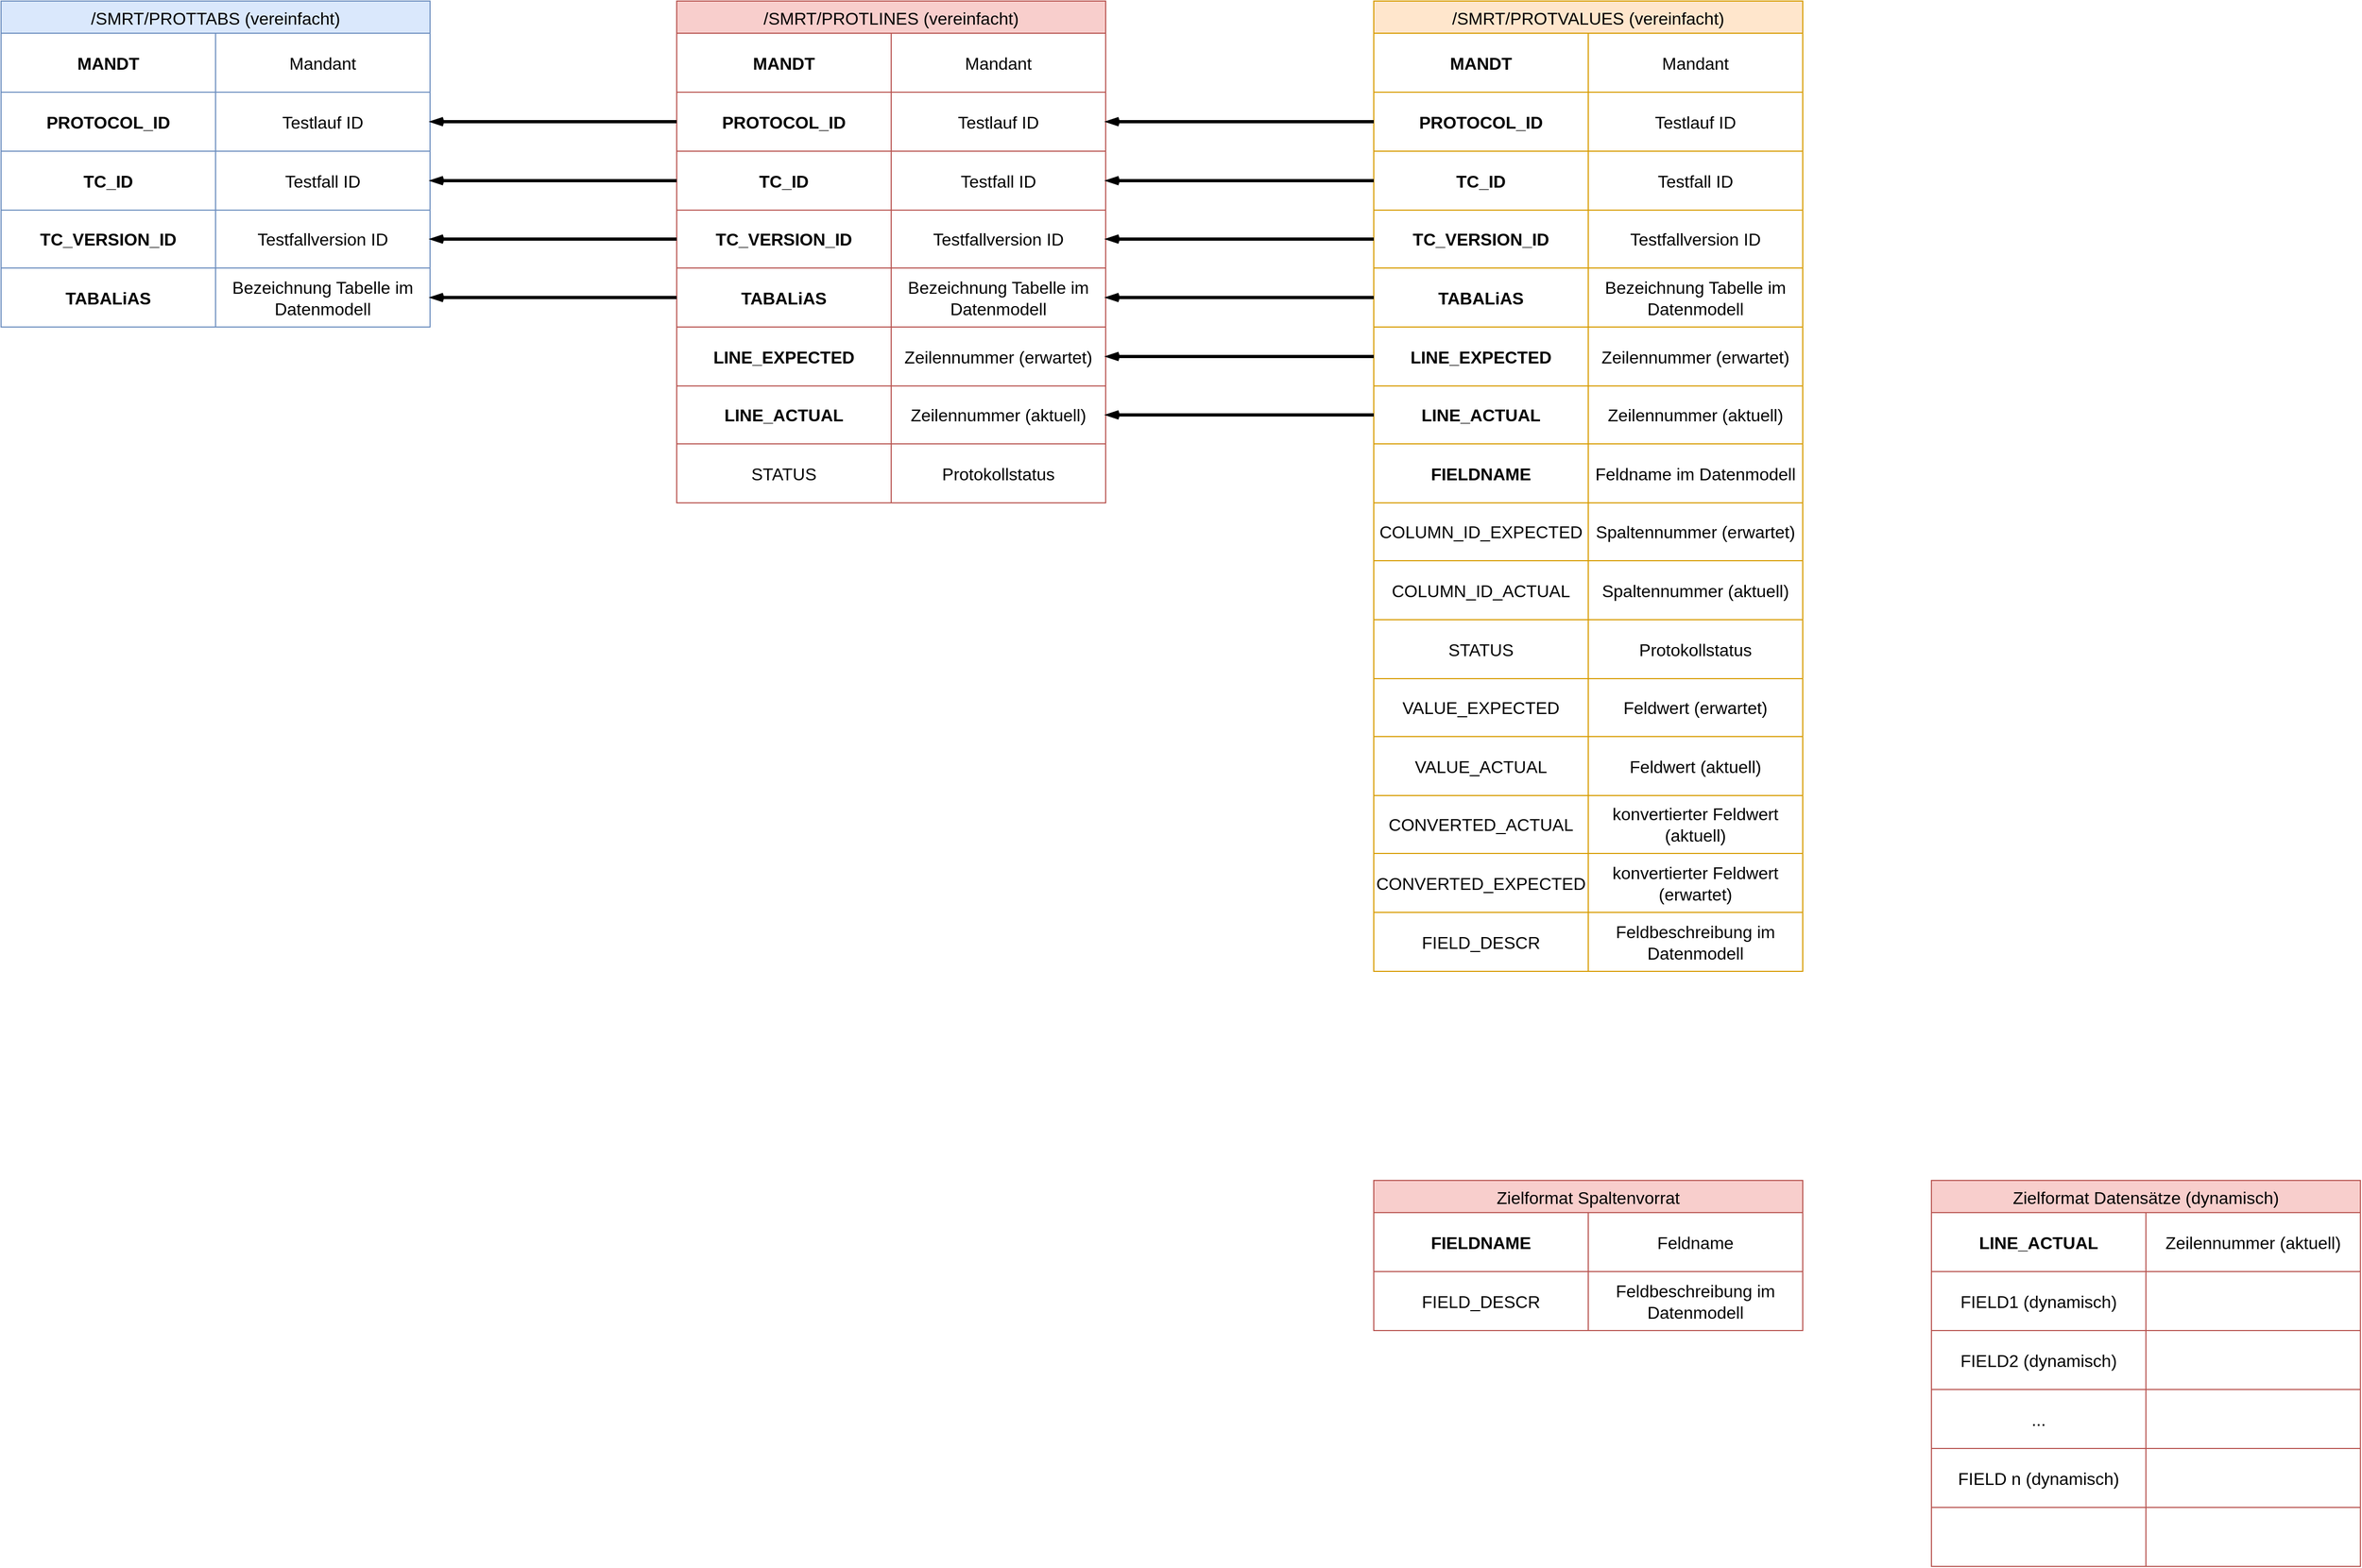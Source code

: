 <mxfile version="28.2.8">
  <diagram name="Seite-1" id="xtS-RTxyF89VJCSjxANe">
    <mxGraphModel dx="3126" dy="784" grid="1" gridSize="10" guides="1" tooltips="1" connect="1" arrows="1" fold="1" page="1" pageScale="1" pageWidth="827" pageHeight="1169" math="0" shadow="0">
      <root>
        <mxCell id="0" />
        <mxCell id="1" parent="0" />
        <mxCell id="TMRvNmBy3gaYvKD6rry--1" value="/SMRT/PROTVALUES (vereinfacht)" style="shape=table;startSize=30;container=1;collapsible=0;childLayout=tableLayout;strokeColor=#d79b00;fontSize=16;fillColor=#ffe6cc;" vertex="1" parent="1">
          <mxGeometry x="90" y="80" width="400" height="905" as="geometry" />
        </mxCell>
        <mxCell id="TMRvNmBy3gaYvKD6rry--2" value="" style="shape=tableRow;horizontal=0;startSize=0;swimlaneHead=0;swimlaneBody=0;strokeColor=inherit;top=0;left=0;bottom=0;right=0;collapsible=0;dropTarget=0;fillColor=none;points=[[0,0.5],[1,0.5]];portConstraint=eastwest;fontSize=16;" vertex="1" parent="TMRvNmBy3gaYvKD6rry--1">
          <mxGeometry y="30" width="400" height="55" as="geometry" />
        </mxCell>
        <mxCell id="TMRvNmBy3gaYvKD6rry--3" value="MANDT" style="shape=partialRectangle;html=1;whiteSpace=wrap;connectable=0;strokeColor=inherit;overflow=hidden;fillColor=none;top=0;left=0;bottom=0;right=0;pointerEvents=1;fontSize=16;fontStyle=1" vertex="1" parent="TMRvNmBy3gaYvKD6rry--2">
          <mxGeometry width="200" height="55" as="geometry">
            <mxRectangle width="200" height="55" as="alternateBounds" />
          </mxGeometry>
        </mxCell>
        <mxCell id="TMRvNmBy3gaYvKD6rry--4" value="Mandant" style="shape=partialRectangle;html=1;whiteSpace=wrap;connectable=0;strokeColor=inherit;overflow=hidden;fillColor=none;top=0;left=0;bottom=0;right=0;pointerEvents=1;fontSize=16;" vertex="1" parent="TMRvNmBy3gaYvKD6rry--2">
          <mxGeometry x="200" width="200" height="55" as="geometry">
            <mxRectangle width="200" height="55" as="alternateBounds" />
          </mxGeometry>
        </mxCell>
        <mxCell id="TMRvNmBy3gaYvKD6rry--6" value="" style="shape=tableRow;horizontal=0;startSize=0;swimlaneHead=0;swimlaneBody=0;strokeColor=inherit;top=0;left=0;bottom=0;right=0;collapsible=0;dropTarget=0;fillColor=none;points=[[0,0.5],[1,0.5]];portConstraint=eastwest;fontSize=16;" vertex="1" parent="TMRvNmBy3gaYvKD6rry--1">
          <mxGeometry y="85" width="400" height="55" as="geometry" />
        </mxCell>
        <mxCell id="TMRvNmBy3gaYvKD6rry--7" value="PROTOCOL_ID" style="shape=partialRectangle;html=1;whiteSpace=wrap;connectable=0;strokeColor=inherit;overflow=hidden;fillColor=none;top=0;left=0;bottom=0;right=0;pointerEvents=1;fontSize=16;fontStyle=1" vertex="1" parent="TMRvNmBy3gaYvKD6rry--6">
          <mxGeometry width="200" height="55" as="geometry">
            <mxRectangle width="200" height="55" as="alternateBounds" />
          </mxGeometry>
        </mxCell>
        <mxCell id="TMRvNmBy3gaYvKD6rry--8" value="Testlauf ID" style="shape=partialRectangle;html=1;whiteSpace=wrap;connectable=0;strokeColor=inherit;overflow=hidden;fillColor=none;top=0;left=0;bottom=0;right=0;pointerEvents=1;fontSize=16;" vertex="1" parent="TMRvNmBy3gaYvKD6rry--6">
          <mxGeometry x="200" width="200" height="55" as="geometry">
            <mxRectangle width="200" height="55" as="alternateBounds" />
          </mxGeometry>
        </mxCell>
        <mxCell id="TMRvNmBy3gaYvKD6rry--10" value="" style="shape=tableRow;horizontal=0;startSize=0;swimlaneHead=0;swimlaneBody=0;strokeColor=inherit;top=0;left=0;bottom=0;right=0;collapsible=0;dropTarget=0;fillColor=none;points=[[0,0.5],[1,0.5]];portConstraint=eastwest;fontSize=16;" vertex="1" parent="TMRvNmBy3gaYvKD6rry--1">
          <mxGeometry y="140" width="400" height="55" as="geometry" />
        </mxCell>
        <mxCell id="TMRvNmBy3gaYvKD6rry--11" value="TC_ID" style="shape=partialRectangle;html=1;whiteSpace=wrap;connectable=0;strokeColor=inherit;overflow=hidden;fillColor=none;top=0;left=0;bottom=0;right=0;pointerEvents=1;fontSize=16;fontStyle=1" vertex="1" parent="TMRvNmBy3gaYvKD6rry--10">
          <mxGeometry width="200" height="55" as="geometry">
            <mxRectangle width="200" height="55" as="alternateBounds" />
          </mxGeometry>
        </mxCell>
        <mxCell id="TMRvNmBy3gaYvKD6rry--12" value="Testfall ID" style="shape=partialRectangle;html=1;whiteSpace=wrap;connectable=0;strokeColor=inherit;overflow=hidden;fillColor=none;top=0;left=0;bottom=0;right=0;pointerEvents=1;fontSize=16;" vertex="1" parent="TMRvNmBy3gaYvKD6rry--10">
          <mxGeometry x="200" width="200" height="55" as="geometry">
            <mxRectangle width="200" height="55" as="alternateBounds" />
          </mxGeometry>
        </mxCell>
        <mxCell id="TMRvNmBy3gaYvKD6rry--14" style="shape=tableRow;horizontal=0;startSize=0;swimlaneHead=0;swimlaneBody=0;strokeColor=inherit;top=0;left=0;bottom=0;right=0;collapsible=0;dropTarget=0;fillColor=none;points=[[0,0.5],[1,0.5]];portConstraint=eastwest;fontSize=16;" vertex="1" parent="TMRvNmBy3gaYvKD6rry--1">
          <mxGeometry y="195" width="400" height="54" as="geometry" />
        </mxCell>
        <mxCell id="TMRvNmBy3gaYvKD6rry--15" value="TC_VERSION_ID" style="shape=partialRectangle;html=1;whiteSpace=wrap;connectable=0;strokeColor=inherit;overflow=hidden;fillColor=none;top=0;left=0;bottom=0;right=0;pointerEvents=1;fontSize=16;fontStyle=1" vertex="1" parent="TMRvNmBy3gaYvKD6rry--14">
          <mxGeometry width="200" height="54" as="geometry">
            <mxRectangle width="200" height="54" as="alternateBounds" />
          </mxGeometry>
        </mxCell>
        <mxCell id="TMRvNmBy3gaYvKD6rry--16" value="Testfallversion ID" style="shape=partialRectangle;html=1;whiteSpace=wrap;connectable=0;strokeColor=inherit;overflow=hidden;fillColor=none;top=0;left=0;bottom=0;right=0;pointerEvents=1;fontSize=16;" vertex="1" parent="TMRvNmBy3gaYvKD6rry--14">
          <mxGeometry x="200" width="200" height="54" as="geometry">
            <mxRectangle width="200" height="54" as="alternateBounds" />
          </mxGeometry>
        </mxCell>
        <mxCell id="TMRvNmBy3gaYvKD6rry--17" style="shape=tableRow;horizontal=0;startSize=0;swimlaneHead=0;swimlaneBody=0;strokeColor=inherit;top=0;left=0;bottom=0;right=0;collapsible=0;dropTarget=0;fillColor=none;points=[[0,0.5],[1,0.5]];portConstraint=eastwest;fontSize=16;" vertex="1" parent="TMRvNmBy3gaYvKD6rry--1">
          <mxGeometry y="249" width="400" height="55" as="geometry" />
        </mxCell>
        <mxCell id="TMRvNmBy3gaYvKD6rry--18" value="TABALiAS" style="shape=partialRectangle;html=1;whiteSpace=wrap;connectable=0;strokeColor=inherit;overflow=hidden;fillColor=none;top=0;left=0;bottom=0;right=0;pointerEvents=1;fontSize=16;fontStyle=1" vertex="1" parent="TMRvNmBy3gaYvKD6rry--17">
          <mxGeometry width="200" height="55" as="geometry">
            <mxRectangle width="200" height="55" as="alternateBounds" />
          </mxGeometry>
        </mxCell>
        <mxCell id="TMRvNmBy3gaYvKD6rry--19" value="Bezeichnung Tabelle im Datenmodell" style="shape=partialRectangle;html=1;whiteSpace=wrap;connectable=0;strokeColor=inherit;overflow=hidden;fillColor=none;top=0;left=0;bottom=0;right=0;pointerEvents=1;fontSize=16;" vertex="1" parent="TMRvNmBy3gaYvKD6rry--17">
          <mxGeometry x="200" width="200" height="55" as="geometry">
            <mxRectangle width="200" height="55" as="alternateBounds" />
          </mxGeometry>
        </mxCell>
        <mxCell id="TMRvNmBy3gaYvKD6rry--20" style="shape=tableRow;horizontal=0;startSize=0;swimlaneHead=0;swimlaneBody=0;strokeColor=inherit;top=0;left=0;bottom=0;right=0;collapsible=0;dropTarget=0;fillColor=none;points=[[0,0.5],[1,0.5]];portConstraint=eastwest;fontSize=16;" vertex="1" parent="TMRvNmBy3gaYvKD6rry--1">
          <mxGeometry y="304" width="400" height="55" as="geometry" />
        </mxCell>
        <mxCell id="TMRvNmBy3gaYvKD6rry--21" value="LINE_EXPECTED" style="shape=partialRectangle;html=1;whiteSpace=wrap;connectable=0;strokeColor=inherit;overflow=hidden;fillColor=none;top=0;left=0;bottom=0;right=0;pointerEvents=1;fontSize=16;fontStyle=1" vertex="1" parent="TMRvNmBy3gaYvKD6rry--20">
          <mxGeometry width="200" height="55" as="geometry">
            <mxRectangle width="200" height="55" as="alternateBounds" />
          </mxGeometry>
        </mxCell>
        <mxCell id="TMRvNmBy3gaYvKD6rry--22" value="Zeilennummer (erwartet)" style="shape=partialRectangle;html=1;whiteSpace=wrap;connectable=0;strokeColor=inherit;overflow=hidden;fillColor=none;top=0;left=0;bottom=0;right=0;pointerEvents=1;fontSize=16;" vertex="1" parent="TMRvNmBy3gaYvKD6rry--20">
          <mxGeometry x="200" width="200" height="55" as="geometry">
            <mxRectangle width="200" height="55" as="alternateBounds" />
          </mxGeometry>
        </mxCell>
        <mxCell id="TMRvNmBy3gaYvKD6rry--23" style="shape=tableRow;horizontal=0;startSize=0;swimlaneHead=0;swimlaneBody=0;strokeColor=inherit;top=0;left=0;bottom=0;right=0;collapsible=0;dropTarget=0;fillColor=none;points=[[0,0.5],[1,0.5]];portConstraint=eastwest;fontSize=16;" vertex="1" parent="TMRvNmBy3gaYvKD6rry--1">
          <mxGeometry y="359" width="400" height="54" as="geometry" />
        </mxCell>
        <mxCell id="TMRvNmBy3gaYvKD6rry--24" value="LINE_ACTUAL" style="shape=partialRectangle;html=1;whiteSpace=wrap;connectable=0;strokeColor=inherit;overflow=hidden;fillColor=none;top=0;left=0;bottom=0;right=0;pointerEvents=1;fontSize=16;fontStyle=1" vertex="1" parent="TMRvNmBy3gaYvKD6rry--23">
          <mxGeometry width="200" height="54" as="geometry">
            <mxRectangle width="200" height="54" as="alternateBounds" />
          </mxGeometry>
        </mxCell>
        <mxCell id="TMRvNmBy3gaYvKD6rry--25" value="Zeilennummer (aktuell)" style="shape=partialRectangle;html=1;whiteSpace=wrap;connectable=0;strokeColor=inherit;overflow=hidden;fillColor=none;top=0;left=0;bottom=0;right=0;pointerEvents=1;fontSize=16;" vertex="1" parent="TMRvNmBy3gaYvKD6rry--23">
          <mxGeometry x="200" width="200" height="54" as="geometry">
            <mxRectangle width="200" height="54" as="alternateBounds" />
          </mxGeometry>
        </mxCell>
        <mxCell id="TMRvNmBy3gaYvKD6rry--26" style="shape=tableRow;horizontal=0;startSize=0;swimlaneHead=0;swimlaneBody=0;strokeColor=inherit;top=0;left=0;bottom=0;right=0;collapsible=0;dropTarget=0;fillColor=none;points=[[0,0.5],[1,0.5]];portConstraint=eastwest;fontSize=16;" vertex="1" parent="TMRvNmBy3gaYvKD6rry--1">
          <mxGeometry y="413" width="400" height="55" as="geometry" />
        </mxCell>
        <mxCell id="TMRvNmBy3gaYvKD6rry--27" value="FIELDNAME" style="shape=partialRectangle;html=1;whiteSpace=wrap;connectable=0;strokeColor=inherit;overflow=hidden;fillColor=none;top=0;left=0;bottom=0;right=0;pointerEvents=1;fontSize=16;fontStyle=1" vertex="1" parent="TMRvNmBy3gaYvKD6rry--26">
          <mxGeometry width="200" height="55" as="geometry">
            <mxRectangle width="200" height="55" as="alternateBounds" />
          </mxGeometry>
        </mxCell>
        <mxCell id="TMRvNmBy3gaYvKD6rry--28" value="Feldname im Datenmodell" style="shape=partialRectangle;html=1;whiteSpace=wrap;connectable=0;strokeColor=inherit;overflow=hidden;fillColor=none;top=0;left=0;bottom=0;right=0;pointerEvents=1;fontSize=16;" vertex="1" parent="TMRvNmBy3gaYvKD6rry--26">
          <mxGeometry x="200" width="200" height="55" as="geometry">
            <mxRectangle width="200" height="55" as="alternateBounds" />
          </mxGeometry>
        </mxCell>
        <mxCell id="TMRvNmBy3gaYvKD6rry--29" style="shape=tableRow;horizontal=0;startSize=0;swimlaneHead=0;swimlaneBody=0;strokeColor=inherit;top=0;left=0;bottom=0;right=0;collapsible=0;dropTarget=0;fillColor=none;points=[[0,0.5],[1,0.5]];portConstraint=eastwest;fontSize=16;" vertex="1" parent="TMRvNmBy3gaYvKD6rry--1">
          <mxGeometry y="468" width="400" height="54" as="geometry" />
        </mxCell>
        <mxCell id="TMRvNmBy3gaYvKD6rry--30" value="COLUMN_ID_EXPECTED" style="shape=partialRectangle;html=1;whiteSpace=wrap;connectable=0;strokeColor=inherit;overflow=hidden;fillColor=none;top=0;left=0;bottom=0;right=0;pointerEvents=1;fontSize=16;" vertex="1" parent="TMRvNmBy3gaYvKD6rry--29">
          <mxGeometry width="200" height="54" as="geometry">
            <mxRectangle width="200" height="54" as="alternateBounds" />
          </mxGeometry>
        </mxCell>
        <mxCell id="TMRvNmBy3gaYvKD6rry--31" value="Spaltennummer (erwartet)" style="shape=partialRectangle;html=1;whiteSpace=wrap;connectable=0;strokeColor=inherit;overflow=hidden;fillColor=none;top=0;left=0;bottom=0;right=0;pointerEvents=1;fontSize=16;" vertex="1" parent="TMRvNmBy3gaYvKD6rry--29">
          <mxGeometry x="200" width="200" height="54" as="geometry">
            <mxRectangle width="200" height="54" as="alternateBounds" />
          </mxGeometry>
        </mxCell>
        <mxCell id="TMRvNmBy3gaYvKD6rry--32" style="shape=tableRow;horizontal=0;startSize=0;swimlaneHead=0;swimlaneBody=0;strokeColor=inherit;top=0;left=0;bottom=0;right=0;collapsible=0;dropTarget=0;fillColor=none;points=[[0,0.5],[1,0.5]];portConstraint=eastwest;fontSize=16;" vertex="1" parent="TMRvNmBy3gaYvKD6rry--1">
          <mxGeometry y="522" width="400" height="55" as="geometry" />
        </mxCell>
        <mxCell id="TMRvNmBy3gaYvKD6rry--33" value="COLUMN_ID_ACTUAL" style="shape=partialRectangle;html=1;whiteSpace=wrap;connectable=0;strokeColor=inherit;overflow=hidden;fillColor=none;top=0;left=0;bottom=0;right=0;pointerEvents=1;fontSize=16;" vertex="1" parent="TMRvNmBy3gaYvKD6rry--32">
          <mxGeometry width="200" height="55" as="geometry">
            <mxRectangle width="200" height="55" as="alternateBounds" />
          </mxGeometry>
        </mxCell>
        <mxCell id="TMRvNmBy3gaYvKD6rry--34" value="Spaltennummer (aktuell)" style="shape=partialRectangle;html=1;whiteSpace=wrap;connectable=0;strokeColor=inherit;overflow=hidden;fillColor=none;top=0;left=0;bottom=0;right=0;pointerEvents=1;fontSize=16;" vertex="1" parent="TMRvNmBy3gaYvKD6rry--32">
          <mxGeometry x="200" width="200" height="55" as="geometry">
            <mxRectangle width="200" height="55" as="alternateBounds" />
          </mxGeometry>
        </mxCell>
        <mxCell id="TMRvNmBy3gaYvKD6rry--35" style="shape=tableRow;horizontal=0;startSize=0;swimlaneHead=0;swimlaneBody=0;strokeColor=inherit;top=0;left=0;bottom=0;right=0;collapsible=0;dropTarget=0;fillColor=none;points=[[0,0.5],[1,0.5]];portConstraint=eastwest;fontSize=16;" vertex="1" parent="TMRvNmBy3gaYvKD6rry--1">
          <mxGeometry y="577" width="400" height="55" as="geometry" />
        </mxCell>
        <mxCell id="TMRvNmBy3gaYvKD6rry--36" value="STATUS" style="shape=partialRectangle;html=1;whiteSpace=wrap;connectable=0;strokeColor=inherit;overflow=hidden;fillColor=none;top=0;left=0;bottom=0;right=0;pointerEvents=1;fontSize=16;" vertex="1" parent="TMRvNmBy3gaYvKD6rry--35">
          <mxGeometry width="200" height="55" as="geometry">
            <mxRectangle width="200" height="55" as="alternateBounds" />
          </mxGeometry>
        </mxCell>
        <mxCell id="TMRvNmBy3gaYvKD6rry--37" value="Protokollstatus" style="shape=partialRectangle;html=1;whiteSpace=wrap;connectable=0;strokeColor=inherit;overflow=hidden;fillColor=none;top=0;left=0;bottom=0;right=0;pointerEvents=1;fontSize=16;" vertex="1" parent="TMRvNmBy3gaYvKD6rry--35">
          <mxGeometry x="200" width="200" height="55" as="geometry">
            <mxRectangle width="200" height="55" as="alternateBounds" />
          </mxGeometry>
        </mxCell>
        <mxCell id="TMRvNmBy3gaYvKD6rry--38" style="shape=tableRow;horizontal=0;startSize=0;swimlaneHead=0;swimlaneBody=0;strokeColor=inherit;top=0;left=0;bottom=0;right=0;collapsible=0;dropTarget=0;fillColor=none;points=[[0,0.5],[1,0.5]];portConstraint=eastwest;fontSize=16;" vertex="1" parent="TMRvNmBy3gaYvKD6rry--1">
          <mxGeometry y="632" width="400" height="54" as="geometry" />
        </mxCell>
        <mxCell id="TMRvNmBy3gaYvKD6rry--39" value="VALUE_EXPECTED" style="shape=partialRectangle;html=1;whiteSpace=wrap;connectable=0;strokeColor=inherit;overflow=hidden;fillColor=none;top=0;left=0;bottom=0;right=0;pointerEvents=1;fontSize=16;" vertex="1" parent="TMRvNmBy3gaYvKD6rry--38">
          <mxGeometry width="200" height="54" as="geometry">
            <mxRectangle width="200" height="54" as="alternateBounds" />
          </mxGeometry>
        </mxCell>
        <mxCell id="TMRvNmBy3gaYvKD6rry--40" value="Feldwert (erwartet)" style="shape=partialRectangle;html=1;whiteSpace=wrap;connectable=0;strokeColor=inherit;overflow=hidden;fillColor=none;top=0;left=0;bottom=0;right=0;pointerEvents=1;fontSize=16;" vertex="1" parent="TMRvNmBy3gaYvKD6rry--38">
          <mxGeometry x="200" width="200" height="54" as="geometry">
            <mxRectangle width="200" height="54" as="alternateBounds" />
          </mxGeometry>
        </mxCell>
        <mxCell id="TMRvNmBy3gaYvKD6rry--41" style="shape=tableRow;horizontal=0;startSize=0;swimlaneHead=0;swimlaneBody=0;strokeColor=inherit;top=0;left=0;bottom=0;right=0;collapsible=0;dropTarget=0;fillColor=none;points=[[0,0.5],[1,0.5]];portConstraint=eastwest;fontSize=16;" vertex="1" parent="TMRvNmBy3gaYvKD6rry--1">
          <mxGeometry y="686" width="400" height="55" as="geometry" />
        </mxCell>
        <mxCell id="TMRvNmBy3gaYvKD6rry--42" value="VALUE_ACTUAL" style="shape=partialRectangle;html=1;whiteSpace=wrap;connectable=0;strokeColor=inherit;overflow=hidden;fillColor=none;top=0;left=0;bottom=0;right=0;pointerEvents=1;fontSize=16;" vertex="1" parent="TMRvNmBy3gaYvKD6rry--41">
          <mxGeometry width="200" height="55" as="geometry">
            <mxRectangle width="200" height="55" as="alternateBounds" />
          </mxGeometry>
        </mxCell>
        <mxCell id="TMRvNmBy3gaYvKD6rry--43" value="Feldwert (aktuell)" style="shape=partialRectangle;html=1;whiteSpace=wrap;connectable=0;strokeColor=inherit;overflow=hidden;fillColor=none;top=0;left=0;bottom=0;right=0;pointerEvents=1;fontSize=16;" vertex="1" parent="TMRvNmBy3gaYvKD6rry--41">
          <mxGeometry x="200" width="200" height="55" as="geometry">
            <mxRectangle width="200" height="55" as="alternateBounds" />
          </mxGeometry>
        </mxCell>
        <mxCell id="TMRvNmBy3gaYvKD6rry--47" style="shape=tableRow;horizontal=0;startSize=0;swimlaneHead=0;swimlaneBody=0;strokeColor=inherit;top=0;left=0;bottom=0;right=0;collapsible=0;dropTarget=0;fillColor=none;points=[[0,0.5],[1,0.5]];portConstraint=eastwest;fontSize=16;" vertex="1" parent="TMRvNmBy3gaYvKD6rry--1">
          <mxGeometry y="741" width="400" height="54" as="geometry" />
        </mxCell>
        <mxCell id="TMRvNmBy3gaYvKD6rry--48" value="CONVERTED_ACTUAL" style="shape=partialRectangle;html=1;whiteSpace=wrap;connectable=0;strokeColor=inherit;overflow=hidden;fillColor=none;top=0;left=0;bottom=0;right=0;pointerEvents=1;fontSize=16;" vertex="1" parent="TMRvNmBy3gaYvKD6rry--47">
          <mxGeometry width="200" height="54" as="geometry">
            <mxRectangle width="200" height="54" as="alternateBounds" />
          </mxGeometry>
        </mxCell>
        <mxCell id="TMRvNmBy3gaYvKD6rry--49" value="konvertierter Feldwert (aktuell)" style="shape=partialRectangle;html=1;whiteSpace=wrap;connectable=0;strokeColor=inherit;overflow=hidden;fillColor=none;top=0;left=0;bottom=0;right=0;pointerEvents=1;fontSize=16;" vertex="1" parent="TMRvNmBy3gaYvKD6rry--47">
          <mxGeometry x="200" width="200" height="54" as="geometry">
            <mxRectangle width="200" height="54" as="alternateBounds" />
          </mxGeometry>
        </mxCell>
        <mxCell id="TMRvNmBy3gaYvKD6rry--50" style="shape=tableRow;horizontal=0;startSize=0;swimlaneHead=0;swimlaneBody=0;strokeColor=inherit;top=0;left=0;bottom=0;right=0;collapsible=0;dropTarget=0;fillColor=none;points=[[0,0.5],[1,0.5]];portConstraint=eastwest;fontSize=16;" vertex="1" parent="TMRvNmBy3gaYvKD6rry--1">
          <mxGeometry y="795" width="400" height="55" as="geometry" />
        </mxCell>
        <mxCell id="TMRvNmBy3gaYvKD6rry--51" value="CONVERTED_EXPECTED" style="shape=partialRectangle;html=1;whiteSpace=wrap;connectable=0;strokeColor=inherit;overflow=hidden;fillColor=none;top=0;left=0;bottom=0;right=0;pointerEvents=1;fontSize=16;" vertex="1" parent="TMRvNmBy3gaYvKD6rry--50">
          <mxGeometry width="200" height="55" as="geometry">
            <mxRectangle width="200" height="55" as="alternateBounds" />
          </mxGeometry>
        </mxCell>
        <mxCell id="TMRvNmBy3gaYvKD6rry--52" value="konvertierter Feldwert (erwartet)" style="shape=partialRectangle;html=1;whiteSpace=wrap;connectable=0;strokeColor=inherit;overflow=hidden;fillColor=none;top=0;left=0;bottom=0;right=0;pointerEvents=1;fontSize=16;" vertex="1" parent="TMRvNmBy3gaYvKD6rry--50">
          <mxGeometry x="200" width="200" height="55" as="geometry">
            <mxRectangle width="200" height="55" as="alternateBounds" />
          </mxGeometry>
        </mxCell>
        <mxCell id="TMRvNmBy3gaYvKD6rry--230" style="shape=tableRow;horizontal=0;startSize=0;swimlaneHead=0;swimlaneBody=0;strokeColor=inherit;top=0;left=0;bottom=0;right=0;collapsible=0;dropTarget=0;fillColor=none;points=[[0,0.5],[1,0.5]];portConstraint=eastwest;fontSize=16;" vertex="1" parent="TMRvNmBy3gaYvKD6rry--1">
          <mxGeometry y="850" width="400" height="55" as="geometry" />
        </mxCell>
        <mxCell id="TMRvNmBy3gaYvKD6rry--231" value="FIELD_DESCR" style="shape=partialRectangle;html=1;whiteSpace=wrap;connectable=0;strokeColor=inherit;overflow=hidden;fillColor=none;top=0;left=0;bottom=0;right=0;pointerEvents=1;fontSize=16;" vertex="1" parent="TMRvNmBy3gaYvKD6rry--230">
          <mxGeometry width="200" height="55" as="geometry">
            <mxRectangle width="200" height="55" as="alternateBounds" />
          </mxGeometry>
        </mxCell>
        <mxCell id="TMRvNmBy3gaYvKD6rry--232" value="Feldbeschreibung im Datenmodell" style="shape=partialRectangle;html=1;whiteSpace=wrap;connectable=0;strokeColor=inherit;overflow=hidden;fillColor=none;top=0;left=0;bottom=0;right=0;pointerEvents=1;fontSize=16;" vertex="1" parent="TMRvNmBy3gaYvKD6rry--230">
          <mxGeometry x="200" width="200" height="55" as="geometry">
            <mxRectangle width="200" height="55" as="alternateBounds" />
          </mxGeometry>
        </mxCell>
        <mxCell id="TMRvNmBy3gaYvKD6rry--54" value="/SMRT/PROTLINES (vereinfacht)" style="shape=table;startSize=30;container=1;collapsible=0;childLayout=tableLayout;strokeColor=#b85450;fontSize=16;fillColor=#f8cecc;" vertex="1" parent="1">
          <mxGeometry x="-560" y="80" width="400" height="468" as="geometry" />
        </mxCell>
        <mxCell id="TMRvNmBy3gaYvKD6rry--55" value="" style="shape=tableRow;horizontal=0;startSize=0;swimlaneHead=0;swimlaneBody=0;strokeColor=inherit;top=0;left=0;bottom=0;right=0;collapsible=0;dropTarget=0;fillColor=none;points=[[0,0.5],[1,0.5]];portConstraint=eastwest;fontSize=16;" vertex="1" parent="TMRvNmBy3gaYvKD6rry--54">
          <mxGeometry y="30" width="400" height="55" as="geometry" />
        </mxCell>
        <mxCell id="TMRvNmBy3gaYvKD6rry--56" value="MANDT" style="shape=partialRectangle;html=1;whiteSpace=wrap;connectable=0;strokeColor=inherit;overflow=hidden;fillColor=none;top=0;left=0;bottom=0;right=0;pointerEvents=1;fontSize=16;fontStyle=1" vertex="1" parent="TMRvNmBy3gaYvKD6rry--55">
          <mxGeometry width="200" height="55" as="geometry">
            <mxRectangle width="200" height="55" as="alternateBounds" />
          </mxGeometry>
        </mxCell>
        <mxCell id="TMRvNmBy3gaYvKD6rry--57" value="Mandant" style="shape=partialRectangle;html=1;whiteSpace=wrap;connectable=0;strokeColor=inherit;overflow=hidden;fillColor=none;top=0;left=0;bottom=0;right=0;pointerEvents=1;fontSize=16;" vertex="1" parent="TMRvNmBy3gaYvKD6rry--55">
          <mxGeometry x="200" width="200" height="55" as="geometry">
            <mxRectangle width="200" height="55" as="alternateBounds" />
          </mxGeometry>
        </mxCell>
        <mxCell id="TMRvNmBy3gaYvKD6rry--58" value="" style="shape=tableRow;horizontal=0;startSize=0;swimlaneHead=0;swimlaneBody=0;strokeColor=inherit;top=0;left=0;bottom=0;right=0;collapsible=0;dropTarget=0;fillColor=none;points=[[0,0.5],[1,0.5]];portConstraint=eastwest;fontSize=16;" vertex="1" parent="TMRvNmBy3gaYvKD6rry--54">
          <mxGeometry y="85" width="400" height="55" as="geometry" />
        </mxCell>
        <mxCell id="TMRvNmBy3gaYvKD6rry--59" value="PROTOCOL_ID" style="shape=partialRectangle;html=1;whiteSpace=wrap;connectable=0;strokeColor=inherit;overflow=hidden;fillColor=none;top=0;left=0;bottom=0;right=0;pointerEvents=1;fontSize=16;fontStyle=1" vertex="1" parent="TMRvNmBy3gaYvKD6rry--58">
          <mxGeometry width="200" height="55" as="geometry">
            <mxRectangle width="200" height="55" as="alternateBounds" />
          </mxGeometry>
        </mxCell>
        <mxCell id="TMRvNmBy3gaYvKD6rry--60" value="Testlauf ID" style="shape=partialRectangle;html=1;whiteSpace=wrap;connectable=0;strokeColor=inherit;overflow=hidden;fillColor=none;top=0;left=0;bottom=0;right=0;pointerEvents=1;fontSize=16;" vertex="1" parent="TMRvNmBy3gaYvKD6rry--58">
          <mxGeometry x="200" width="200" height="55" as="geometry">
            <mxRectangle width="200" height="55" as="alternateBounds" />
          </mxGeometry>
        </mxCell>
        <mxCell id="TMRvNmBy3gaYvKD6rry--61" value="" style="shape=tableRow;horizontal=0;startSize=0;swimlaneHead=0;swimlaneBody=0;strokeColor=inherit;top=0;left=0;bottom=0;right=0;collapsible=0;dropTarget=0;fillColor=none;points=[[0,0.5],[1,0.5]];portConstraint=eastwest;fontSize=16;" vertex="1" parent="TMRvNmBy3gaYvKD6rry--54">
          <mxGeometry y="140" width="400" height="55" as="geometry" />
        </mxCell>
        <mxCell id="TMRvNmBy3gaYvKD6rry--62" value="TC_ID" style="shape=partialRectangle;html=1;whiteSpace=wrap;connectable=0;strokeColor=inherit;overflow=hidden;fillColor=none;top=0;left=0;bottom=0;right=0;pointerEvents=1;fontSize=16;fontStyle=1" vertex="1" parent="TMRvNmBy3gaYvKD6rry--61">
          <mxGeometry width="200" height="55" as="geometry">
            <mxRectangle width="200" height="55" as="alternateBounds" />
          </mxGeometry>
        </mxCell>
        <mxCell id="TMRvNmBy3gaYvKD6rry--63" value="Testfall ID" style="shape=partialRectangle;html=1;whiteSpace=wrap;connectable=0;strokeColor=inherit;overflow=hidden;fillColor=none;top=0;left=0;bottom=0;right=0;pointerEvents=1;fontSize=16;" vertex="1" parent="TMRvNmBy3gaYvKD6rry--61">
          <mxGeometry x="200" width="200" height="55" as="geometry">
            <mxRectangle width="200" height="55" as="alternateBounds" />
          </mxGeometry>
        </mxCell>
        <mxCell id="TMRvNmBy3gaYvKD6rry--64" style="shape=tableRow;horizontal=0;startSize=0;swimlaneHead=0;swimlaneBody=0;strokeColor=inherit;top=0;left=0;bottom=0;right=0;collapsible=0;dropTarget=0;fillColor=none;points=[[0,0.5],[1,0.5]];portConstraint=eastwest;fontSize=16;" vertex="1" parent="TMRvNmBy3gaYvKD6rry--54">
          <mxGeometry y="195" width="400" height="54" as="geometry" />
        </mxCell>
        <mxCell id="TMRvNmBy3gaYvKD6rry--65" value="TC_VERSION_ID" style="shape=partialRectangle;html=1;whiteSpace=wrap;connectable=0;strokeColor=inherit;overflow=hidden;fillColor=none;top=0;left=0;bottom=0;right=0;pointerEvents=1;fontSize=16;fontStyle=1" vertex="1" parent="TMRvNmBy3gaYvKD6rry--64">
          <mxGeometry width="200" height="54" as="geometry">
            <mxRectangle width="200" height="54" as="alternateBounds" />
          </mxGeometry>
        </mxCell>
        <mxCell id="TMRvNmBy3gaYvKD6rry--66" value="Testfallversion ID" style="shape=partialRectangle;html=1;whiteSpace=wrap;connectable=0;strokeColor=inherit;overflow=hidden;fillColor=none;top=0;left=0;bottom=0;right=0;pointerEvents=1;fontSize=16;" vertex="1" parent="TMRvNmBy3gaYvKD6rry--64">
          <mxGeometry x="200" width="200" height="54" as="geometry">
            <mxRectangle width="200" height="54" as="alternateBounds" />
          </mxGeometry>
        </mxCell>
        <mxCell id="TMRvNmBy3gaYvKD6rry--67" style="shape=tableRow;horizontal=0;startSize=0;swimlaneHead=0;swimlaneBody=0;strokeColor=inherit;top=0;left=0;bottom=0;right=0;collapsible=0;dropTarget=0;fillColor=none;points=[[0,0.5],[1,0.5]];portConstraint=eastwest;fontSize=16;" vertex="1" parent="TMRvNmBy3gaYvKD6rry--54">
          <mxGeometry y="249" width="400" height="55" as="geometry" />
        </mxCell>
        <mxCell id="TMRvNmBy3gaYvKD6rry--68" value="TABALiAS" style="shape=partialRectangle;html=1;whiteSpace=wrap;connectable=0;strokeColor=inherit;overflow=hidden;fillColor=none;top=0;left=0;bottom=0;right=0;pointerEvents=1;fontSize=16;fontStyle=1" vertex="1" parent="TMRvNmBy3gaYvKD6rry--67">
          <mxGeometry width="200" height="55" as="geometry">
            <mxRectangle width="200" height="55" as="alternateBounds" />
          </mxGeometry>
        </mxCell>
        <mxCell id="TMRvNmBy3gaYvKD6rry--69" value="Bezeichnung Tabelle im Datenmodell" style="shape=partialRectangle;html=1;whiteSpace=wrap;connectable=0;strokeColor=inherit;overflow=hidden;fillColor=none;top=0;left=0;bottom=0;right=0;pointerEvents=1;fontSize=16;" vertex="1" parent="TMRvNmBy3gaYvKD6rry--67">
          <mxGeometry x="200" width="200" height="55" as="geometry">
            <mxRectangle width="200" height="55" as="alternateBounds" />
          </mxGeometry>
        </mxCell>
        <mxCell id="TMRvNmBy3gaYvKD6rry--70" style="shape=tableRow;horizontal=0;startSize=0;swimlaneHead=0;swimlaneBody=0;strokeColor=inherit;top=0;left=0;bottom=0;right=0;collapsible=0;dropTarget=0;fillColor=none;points=[[0,0.5],[1,0.5]];portConstraint=eastwest;fontSize=16;" vertex="1" parent="TMRvNmBy3gaYvKD6rry--54">
          <mxGeometry y="304" width="400" height="55" as="geometry" />
        </mxCell>
        <mxCell id="TMRvNmBy3gaYvKD6rry--71" value="LINE_EXPECTED" style="shape=partialRectangle;html=1;whiteSpace=wrap;connectable=0;strokeColor=inherit;overflow=hidden;fillColor=none;top=0;left=0;bottom=0;right=0;pointerEvents=1;fontSize=16;fontStyle=1" vertex="1" parent="TMRvNmBy3gaYvKD6rry--70">
          <mxGeometry width="200" height="55" as="geometry">
            <mxRectangle width="200" height="55" as="alternateBounds" />
          </mxGeometry>
        </mxCell>
        <mxCell id="TMRvNmBy3gaYvKD6rry--72" value="Zeilennummer (erwartet)" style="shape=partialRectangle;html=1;whiteSpace=wrap;connectable=0;strokeColor=inherit;overflow=hidden;fillColor=none;top=0;left=0;bottom=0;right=0;pointerEvents=1;fontSize=16;" vertex="1" parent="TMRvNmBy3gaYvKD6rry--70">
          <mxGeometry x="200" width="200" height="55" as="geometry">
            <mxRectangle width="200" height="55" as="alternateBounds" />
          </mxGeometry>
        </mxCell>
        <mxCell id="TMRvNmBy3gaYvKD6rry--73" style="shape=tableRow;horizontal=0;startSize=0;swimlaneHead=0;swimlaneBody=0;strokeColor=inherit;top=0;left=0;bottom=0;right=0;collapsible=0;dropTarget=0;fillColor=none;points=[[0,0.5],[1,0.5]];portConstraint=eastwest;fontSize=16;" vertex="1" parent="TMRvNmBy3gaYvKD6rry--54">
          <mxGeometry y="359" width="400" height="54" as="geometry" />
        </mxCell>
        <mxCell id="TMRvNmBy3gaYvKD6rry--74" value="LINE_ACTUAL" style="shape=partialRectangle;html=1;whiteSpace=wrap;connectable=0;strokeColor=inherit;overflow=hidden;fillColor=none;top=0;left=0;bottom=0;right=0;pointerEvents=1;fontSize=16;fontStyle=1" vertex="1" parent="TMRvNmBy3gaYvKD6rry--73">
          <mxGeometry width="200" height="54" as="geometry">
            <mxRectangle width="200" height="54" as="alternateBounds" />
          </mxGeometry>
        </mxCell>
        <mxCell id="TMRvNmBy3gaYvKD6rry--75" value="Zeilennummer (aktuell)" style="shape=partialRectangle;html=1;whiteSpace=wrap;connectable=0;strokeColor=inherit;overflow=hidden;fillColor=none;top=0;left=0;bottom=0;right=0;pointerEvents=1;fontSize=16;" vertex="1" parent="TMRvNmBy3gaYvKD6rry--73">
          <mxGeometry x="200" width="200" height="54" as="geometry">
            <mxRectangle width="200" height="54" as="alternateBounds" />
          </mxGeometry>
        </mxCell>
        <mxCell id="TMRvNmBy3gaYvKD6rry--85" style="shape=tableRow;horizontal=0;startSize=0;swimlaneHead=0;swimlaneBody=0;strokeColor=inherit;top=0;left=0;bottom=0;right=0;collapsible=0;dropTarget=0;fillColor=none;points=[[0,0.5],[1,0.5]];portConstraint=eastwest;fontSize=16;" vertex="1" parent="TMRvNmBy3gaYvKD6rry--54">
          <mxGeometry y="413" width="400" height="55" as="geometry" />
        </mxCell>
        <mxCell id="TMRvNmBy3gaYvKD6rry--86" value="STATUS" style="shape=partialRectangle;html=1;whiteSpace=wrap;connectable=0;strokeColor=inherit;overflow=hidden;fillColor=none;top=0;left=0;bottom=0;right=0;pointerEvents=1;fontSize=16;" vertex="1" parent="TMRvNmBy3gaYvKD6rry--85">
          <mxGeometry width="200" height="55" as="geometry">
            <mxRectangle width="200" height="55" as="alternateBounds" />
          </mxGeometry>
        </mxCell>
        <mxCell id="TMRvNmBy3gaYvKD6rry--87" value="Protokollstatus" style="shape=partialRectangle;html=1;whiteSpace=wrap;connectable=0;strokeColor=inherit;overflow=hidden;fillColor=none;top=0;left=0;bottom=0;right=0;pointerEvents=1;fontSize=16;" vertex="1" parent="TMRvNmBy3gaYvKD6rry--85">
          <mxGeometry x="200" width="200" height="55" as="geometry">
            <mxRectangle width="200" height="55" as="alternateBounds" />
          </mxGeometry>
        </mxCell>
        <mxCell id="TMRvNmBy3gaYvKD6rry--106" style="edgeStyle=orthogonalEdgeStyle;rounded=1;orthogonalLoop=1;jettySize=auto;html=1;curved=0;endArrow=openThin;endFill=0;strokeWidth=3;" edge="1" parent="1" source="TMRvNmBy3gaYvKD6rry--6" target="TMRvNmBy3gaYvKD6rry--58">
          <mxGeometry relative="1" as="geometry" />
        </mxCell>
        <mxCell id="TMRvNmBy3gaYvKD6rry--107" style="edgeStyle=orthogonalEdgeStyle;rounded=1;orthogonalLoop=1;jettySize=auto;html=1;endArrow=openThin;endFill=0;curved=0;strokeColor=default;strokeWidth=3;align=center;verticalAlign=middle;fontFamily=Helvetica;fontSize=11;fontColor=default;labelBackgroundColor=default;" edge="1" parent="1" source="TMRvNmBy3gaYvKD6rry--10" target="TMRvNmBy3gaYvKD6rry--61">
          <mxGeometry relative="1" as="geometry" />
        </mxCell>
        <mxCell id="TMRvNmBy3gaYvKD6rry--108" style="edgeStyle=orthogonalEdgeStyle;rounded=1;orthogonalLoop=1;jettySize=auto;html=1;strokeColor=default;align=center;verticalAlign=middle;fontFamily=Helvetica;fontSize=11;fontColor=default;labelBackgroundColor=default;endArrow=openThin;endFill=0;curved=0;strokeWidth=3;" edge="1" parent="1" source="TMRvNmBy3gaYvKD6rry--14" target="TMRvNmBy3gaYvKD6rry--64">
          <mxGeometry relative="1" as="geometry" />
        </mxCell>
        <mxCell id="TMRvNmBy3gaYvKD6rry--109" style="edgeStyle=orthogonalEdgeStyle;rounded=1;orthogonalLoop=1;jettySize=auto;html=1;strokeColor=default;align=center;verticalAlign=middle;fontFamily=Helvetica;fontSize=11;fontColor=default;labelBackgroundColor=default;endArrow=openThin;endFill=0;curved=0;strokeWidth=3;" edge="1" parent="1" source="TMRvNmBy3gaYvKD6rry--17" target="TMRvNmBy3gaYvKD6rry--67">
          <mxGeometry relative="1" as="geometry" />
        </mxCell>
        <mxCell id="TMRvNmBy3gaYvKD6rry--110" style="edgeStyle=orthogonalEdgeStyle;rounded=1;orthogonalLoop=1;jettySize=auto;html=1;entryX=1;entryY=0.5;entryDx=0;entryDy=0;strokeColor=default;align=center;verticalAlign=middle;fontFamily=Helvetica;fontSize=11;fontColor=default;labelBackgroundColor=default;endArrow=openThin;endFill=0;curved=0;strokeWidth=3;" edge="1" parent="1" source="TMRvNmBy3gaYvKD6rry--20" target="TMRvNmBy3gaYvKD6rry--70">
          <mxGeometry relative="1" as="geometry" />
        </mxCell>
        <mxCell id="TMRvNmBy3gaYvKD6rry--112" style="edgeStyle=orthogonalEdgeStyle;rounded=1;orthogonalLoop=1;jettySize=auto;html=1;strokeColor=default;align=center;verticalAlign=middle;fontFamily=Helvetica;fontSize=11;fontColor=default;labelBackgroundColor=default;endArrow=openThin;endFill=0;curved=0;strokeWidth=3;" edge="1" parent="1" source="TMRvNmBy3gaYvKD6rry--23" target="TMRvNmBy3gaYvKD6rry--73">
          <mxGeometry relative="1" as="geometry" />
        </mxCell>
        <mxCell id="TMRvNmBy3gaYvKD6rry--159" value="/SMRT/PROTTABS (vereinfacht)" style="shape=table;startSize=30;container=1;collapsible=0;childLayout=tableLayout;strokeColor=#6c8ebf;fontSize=16;fillColor=#dae8fc;" vertex="1" parent="1">
          <mxGeometry x="-1190" y="80" width="400" height="304" as="geometry" />
        </mxCell>
        <mxCell id="TMRvNmBy3gaYvKD6rry--160" value="" style="shape=tableRow;horizontal=0;startSize=0;swimlaneHead=0;swimlaneBody=0;strokeColor=inherit;top=0;left=0;bottom=0;right=0;collapsible=0;dropTarget=0;fillColor=none;points=[[0,0.5],[1,0.5]];portConstraint=eastwest;fontSize=16;" vertex="1" parent="TMRvNmBy3gaYvKD6rry--159">
          <mxGeometry y="30" width="400" height="55" as="geometry" />
        </mxCell>
        <mxCell id="TMRvNmBy3gaYvKD6rry--161" value="MANDT" style="shape=partialRectangle;html=1;whiteSpace=wrap;connectable=0;strokeColor=inherit;overflow=hidden;fillColor=none;top=0;left=0;bottom=0;right=0;pointerEvents=1;fontSize=16;fontStyle=1" vertex="1" parent="TMRvNmBy3gaYvKD6rry--160">
          <mxGeometry width="200" height="55" as="geometry">
            <mxRectangle width="200" height="55" as="alternateBounds" />
          </mxGeometry>
        </mxCell>
        <mxCell id="TMRvNmBy3gaYvKD6rry--162" value="Mandant" style="shape=partialRectangle;html=1;whiteSpace=wrap;connectable=0;strokeColor=inherit;overflow=hidden;fillColor=none;top=0;left=0;bottom=0;right=0;pointerEvents=1;fontSize=16;" vertex="1" parent="TMRvNmBy3gaYvKD6rry--160">
          <mxGeometry x="200" width="200" height="55" as="geometry">
            <mxRectangle width="200" height="55" as="alternateBounds" />
          </mxGeometry>
        </mxCell>
        <mxCell id="TMRvNmBy3gaYvKD6rry--163" value="" style="shape=tableRow;horizontal=0;startSize=0;swimlaneHead=0;swimlaneBody=0;strokeColor=inherit;top=0;left=0;bottom=0;right=0;collapsible=0;dropTarget=0;fillColor=none;points=[[0,0.5],[1,0.5]];portConstraint=eastwest;fontSize=16;" vertex="1" parent="TMRvNmBy3gaYvKD6rry--159">
          <mxGeometry y="85" width="400" height="55" as="geometry" />
        </mxCell>
        <mxCell id="TMRvNmBy3gaYvKD6rry--164" value="PROTOCOL_ID" style="shape=partialRectangle;html=1;whiteSpace=wrap;connectable=0;strokeColor=inherit;overflow=hidden;fillColor=none;top=0;left=0;bottom=0;right=0;pointerEvents=1;fontSize=16;fontStyle=1" vertex="1" parent="TMRvNmBy3gaYvKD6rry--163">
          <mxGeometry width="200" height="55" as="geometry">
            <mxRectangle width="200" height="55" as="alternateBounds" />
          </mxGeometry>
        </mxCell>
        <mxCell id="TMRvNmBy3gaYvKD6rry--165" value="Testlauf ID" style="shape=partialRectangle;html=1;whiteSpace=wrap;connectable=0;strokeColor=inherit;overflow=hidden;fillColor=none;top=0;left=0;bottom=0;right=0;pointerEvents=1;fontSize=16;" vertex="1" parent="TMRvNmBy3gaYvKD6rry--163">
          <mxGeometry x="200" width="200" height="55" as="geometry">
            <mxRectangle width="200" height="55" as="alternateBounds" />
          </mxGeometry>
        </mxCell>
        <mxCell id="TMRvNmBy3gaYvKD6rry--166" value="" style="shape=tableRow;horizontal=0;startSize=0;swimlaneHead=0;swimlaneBody=0;strokeColor=inherit;top=0;left=0;bottom=0;right=0;collapsible=0;dropTarget=0;fillColor=none;points=[[0,0.5],[1,0.5]];portConstraint=eastwest;fontSize=16;" vertex="1" parent="TMRvNmBy3gaYvKD6rry--159">
          <mxGeometry y="140" width="400" height="55" as="geometry" />
        </mxCell>
        <mxCell id="TMRvNmBy3gaYvKD6rry--167" value="TC_ID" style="shape=partialRectangle;html=1;whiteSpace=wrap;connectable=0;strokeColor=inherit;overflow=hidden;fillColor=none;top=0;left=0;bottom=0;right=0;pointerEvents=1;fontSize=16;fontStyle=1" vertex="1" parent="TMRvNmBy3gaYvKD6rry--166">
          <mxGeometry width="200" height="55" as="geometry">
            <mxRectangle width="200" height="55" as="alternateBounds" />
          </mxGeometry>
        </mxCell>
        <mxCell id="TMRvNmBy3gaYvKD6rry--168" value="Testfall ID" style="shape=partialRectangle;html=1;whiteSpace=wrap;connectable=0;strokeColor=inherit;overflow=hidden;fillColor=none;top=0;left=0;bottom=0;right=0;pointerEvents=1;fontSize=16;" vertex="1" parent="TMRvNmBy3gaYvKD6rry--166">
          <mxGeometry x="200" width="200" height="55" as="geometry">
            <mxRectangle width="200" height="55" as="alternateBounds" />
          </mxGeometry>
        </mxCell>
        <mxCell id="TMRvNmBy3gaYvKD6rry--169" style="shape=tableRow;horizontal=0;startSize=0;swimlaneHead=0;swimlaneBody=0;strokeColor=inherit;top=0;left=0;bottom=0;right=0;collapsible=0;dropTarget=0;fillColor=none;points=[[0,0.5],[1,0.5]];portConstraint=eastwest;fontSize=16;" vertex="1" parent="TMRvNmBy3gaYvKD6rry--159">
          <mxGeometry y="195" width="400" height="54" as="geometry" />
        </mxCell>
        <mxCell id="TMRvNmBy3gaYvKD6rry--170" value="TC_VERSION_ID" style="shape=partialRectangle;html=1;whiteSpace=wrap;connectable=0;strokeColor=inherit;overflow=hidden;fillColor=none;top=0;left=0;bottom=0;right=0;pointerEvents=1;fontSize=16;fontStyle=1" vertex="1" parent="TMRvNmBy3gaYvKD6rry--169">
          <mxGeometry width="200" height="54" as="geometry">
            <mxRectangle width="200" height="54" as="alternateBounds" />
          </mxGeometry>
        </mxCell>
        <mxCell id="TMRvNmBy3gaYvKD6rry--171" value="Testfallversion ID" style="shape=partialRectangle;html=1;whiteSpace=wrap;connectable=0;strokeColor=inherit;overflow=hidden;fillColor=none;top=0;left=0;bottom=0;right=0;pointerEvents=1;fontSize=16;" vertex="1" parent="TMRvNmBy3gaYvKD6rry--169">
          <mxGeometry x="200" width="200" height="54" as="geometry">
            <mxRectangle width="200" height="54" as="alternateBounds" />
          </mxGeometry>
        </mxCell>
        <mxCell id="TMRvNmBy3gaYvKD6rry--172" style="shape=tableRow;horizontal=0;startSize=0;swimlaneHead=0;swimlaneBody=0;strokeColor=inherit;top=0;left=0;bottom=0;right=0;collapsible=0;dropTarget=0;fillColor=none;points=[[0,0.5],[1,0.5]];portConstraint=eastwest;fontSize=16;" vertex="1" parent="TMRvNmBy3gaYvKD6rry--159">
          <mxGeometry y="249" width="400" height="55" as="geometry" />
        </mxCell>
        <mxCell id="TMRvNmBy3gaYvKD6rry--173" value="TABALiAS" style="shape=partialRectangle;html=1;whiteSpace=wrap;connectable=0;strokeColor=inherit;overflow=hidden;fillColor=none;top=0;left=0;bottom=0;right=0;pointerEvents=1;fontSize=16;fontStyle=1" vertex="1" parent="TMRvNmBy3gaYvKD6rry--172">
          <mxGeometry width="200" height="55" as="geometry">
            <mxRectangle width="200" height="55" as="alternateBounds" />
          </mxGeometry>
        </mxCell>
        <mxCell id="TMRvNmBy3gaYvKD6rry--174" value="Bezeichnung Tabelle im Datenmodell" style="shape=partialRectangle;html=1;whiteSpace=wrap;connectable=0;strokeColor=inherit;overflow=hidden;fillColor=none;top=0;left=0;bottom=0;right=0;pointerEvents=1;fontSize=16;" vertex="1" parent="TMRvNmBy3gaYvKD6rry--172">
          <mxGeometry x="200" width="200" height="55" as="geometry">
            <mxRectangle width="200" height="55" as="alternateBounds" />
          </mxGeometry>
        </mxCell>
        <mxCell id="TMRvNmBy3gaYvKD6rry--184" style="edgeStyle=orthogonalEdgeStyle;rounded=1;orthogonalLoop=1;jettySize=auto;html=1;strokeColor=default;strokeWidth=3;align=center;verticalAlign=middle;fontFamily=Helvetica;fontSize=11;fontColor=default;labelBackgroundColor=default;endArrow=openThin;endFill=0;curved=0;" edge="1" parent="1" source="TMRvNmBy3gaYvKD6rry--58" target="TMRvNmBy3gaYvKD6rry--163">
          <mxGeometry relative="1" as="geometry" />
        </mxCell>
        <mxCell id="TMRvNmBy3gaYvKD6rry--185" style="edgeStyle=orthogonalEdgeStyle;rounded=1;orthogonalLoop=1;jettySize=auto;html=1;strokeColor=default;strokeWidth=3;align=center;verticalAlign=middle;fontFamily=Helvetica;fontSize=11;fontColor=default;labelBackgroundColor=default;endArrow=openThin;endFill=0;curved=0;" edge="1" parent="1" source="TMRvNmBy3gaYvKD6rry--61" target="TMRvNmBy3gaYvKD6rry--166">
          <mxGeometry relative="1" as="geometry" />
        </mxCell>
        <mxCell id="TMRvNmBy3gaYvKD6rry--186" style="edgeStyle=orthogonalEdgeStyle;rounded=1;orthogonalLoop=1;jettySize=auto;html=1;strokeColor=default;strokeWidth=3;align=center;verticalAlign=middle;fontFamily=Helvetica;fontSize=11;fontColor=default;labelBackgroundColor=default;endArrow=openThin;endFill=0;curved=0;" edge="1" parent="1" source="TMRvNmBy3gaYvKD6rry--64" target="TMRvNmBy3gaYvKD6rry--169">
          <mxGeometry relative="1" as="geometry" />
        </mxCell>
        <mxCell id="TMRvNmBy3gaYvKD6rry--187" style="edgeStyle=orthogonalEdgeStyle;rounded=1;orthogonalLoop=1;jettySize=auto;html=1;strokeColor=default;strokeWidth=3;align=center;verticalAlign=middle;fontFamily=Helvetica;fontSize=11;fontColor=default;labelBackgroundColor=default;endArrow=openThin;endFill=0;curved=0;" edge="1" parent="1" source="TMRvNmBy3gaYvKD6rry--67" target="TMRvNmBy3gaYvKD6rry--172">
          <mxGeometry relative="1" as="geometry" />
        </mxCell>
        <mxCell id="TMRvNmBy3gaYvKD6rry--205" value="Zielformat Spaltenvorrat" style="shape=table;startSize=30;container=1;collapsible=0;childLayout=tableLayout;strokeColor=#b85450;fontSize=16;fillColor=#f8cecc;" vertex="1" parent="1">
          <mxGeometry x="90" y="1180" width="400" height="140" as="geometry" />
        </mxCell>
        <mxCell id="TMRvNmBy3gaYvKD6rry--206" value="" style="shape=tableRow;horizontal=0;startSize=0;swimlaneHead=0;swimlaneBody=0;strokeColor=inherit;top=0;left=0;bottom=0;right=0;collapsible=0;dropTarget=0;fillColor=none;points=[[0,0.5],[1,0.5]];portConstraint=eastwest;fontSize=16;" vertex="1" parent="TMRvNmBy3gaYvKD6rry--205">
          <mxGeometry y="30" width="400" height="55" as="geometry" />
        </mxCell>
        <mxCell id="TMRvNmBy3gaYvKD6rry--207" value="FIELDNAME" style="shape=partialRectangle;html=1;whiteSpace=wrap;connectable=0;strokeColor=inherit;overflow=hidden;fillColor=none;top=0;left=0;bottom=0;right=0;pointerEvents=1;fontSize=16;fontStyle=1" vertex="1" parent="TMRvNmBy3gaYvKD6rry--206">
          <mxGeometry width="200" height="55" as="geometry">
            <mxRectangle width="200" height="55" as="alternateBounds" />
          </mxGeometry>
        </mxCell>
        <mxCell id="TMRvNmBy3gaYvKD6rry--208" value="Feldname" style="shape=partialRectangle;html=1;whiteSpace=wrap;connectable=0;strokeColor=inherit;overflow=hidden;fillColor=none;top=0;left=0;bottom=0;right=0;pointerEvents=1;fontSize=16;" vertex="1" parent="TMRvNmBy3gaYvKD6rry--206">
          <mxGeometry x="200" width="200" height="55" as="geometry">
            <mxRectangle width="200" height="55" as="alternateBounds" />
          </mxGeometry>
        </mxCell>
        <mxCell id="TMRvNmBy3gaYvKD6rry--209" value="" style="shape=tableRow;horizontal=0;startSize=0;swimlaneHead=0;swimlaneBody=0;strokeColor=inherit;top=0;left=0;bottom=0;right=0;collapsible=0;dropTarget=0;fillColor=none;points=[[0,0.5],[1,0.5]];portConstraint=eastwest;fontSize=16;" vertex="1" parent="TMRvNmBy3gaYvKD6rry--205">
          <mxGeometry y="85" width="400" height="55" as="geometry" />
        </mxCell>
        <mxCell id="TMRvNmBy3gaYvKD6rry--210" value="FIELD_DESCR" style="shape=partialRectangle;html=1;whiteSpace=wrap;connectable=0;strokeColor=inherit;overflow=hidden;fillColor=none;top=0;left=0;bottom=0;right=0;pointerEvents=1;fontSize=16;fontStyle=0" vertex="1" parent="TMRvNmBy3gaYvKD6rry--209">
          <mxGeometry width="200" height="55" as="geometry">
            <mxRectangle width="200" height="55" as="alternateBounds" />
          </mxGeometry>
        </mxCell>
        <mxCell id="TMRvNmBy3gaYvKD6rry--211" value="Feldbeschreibung im Datenmodell" style="shape=partialRectangle;html=1;whiteSpace=wrap;connectable=0;strokeColor=inherit;overflow=hidden;fillColor=none;top=0;left=0;bottom=0;right=0;pointerEvents=1;fontSize=16;" vertex="1" parent="TMRvNmBy3gaYvKD6rry--209">
          <mxGeometry x="200" width="200" height="55" as="geometry">
            <mxRectangle width="200" height="55" as="alternateBounds" />
          </mxGeometry>
        </mxCell>
        <mxCell id="TMRvNmBy3gaYvKD6rry--233" value="Zielformat Datensätze (dynamisch)" style="shape=table;startSize=30;container=1;collapsible=0;childLayout=tableLayout;strokeColor=#b85450;fontSize=16;fillColor=#f8cecc;" vertex="1" parent="1">
          <mxGeometry x="610" y="1180" width="400" height="360" as="geometry" />
        </mxCell>
        <mxCell id="TMRvNmBy3gaYvKD6rry--246" style="shape=tableRow;horizontal=0;startSize=0;swimlaneHead=0;swimlaneBody=0;strokeColor=inherit;top=0;left=0;bottom=0;right=0;collapsible=0;dropTarget=0;fillColor=none;points=[[0,0.5],[1,0.5]];portConstraint=eastwest;fontSize=16;" vertex="1" parent="TMRvNmBy3gaYvKD6rry--233">
          <mxGeometry y="30" width="400" height="55" as="geometry" />
        </mxCell>
        <mxCell id="TMRvNmBy3gaYvKD6rry--247" value="LINE_ACTUAL" style="shape=partialRectangle;html=1;whiteSpace=wrap;connectable=0;strokeColor=inherit;overflow=hidden;fillColor=none;top=0;left=0;bottom=0;right=0;pointerEvents=1;fontSize=16;fontStyle=1" vertex="1" parent="TMRvNmBy3gaYvKD6rry--246">
          <mxGeometry width="200" height="55" as="geometry">
            <mxRectangle width="200" height="55" as="alternateBounds" />
          </mxGeometry>
        </mxCell>
        <mxCell id="TMRvNmBy3gaYvKD6rry--248" value="Zeilennummer (aktuell)" style="shape=partialRectangle;html=1;whiteSpace=wrap;connectable=0;strokeColor=inherit;overflow=hidden;fillColor=none;top=0;left=0;bottom=0;right=0;pointerEvents=1;fontSize=16;" vertex="1" parent="TMRvNmBy3gaYvKD6rry--246">
          <mxGeometry x="200" width="200" height="55" as="geometry">
            <mxRectangle width="200" height="55" as="alternateBounds" />
          </mxGeometry>
        </mxCell>
        <mxCell id="TMRvNmBy3gaYvKD6rry--234" value="" style="shape=tableRow;horizontal=0;startSize=0;swimlaneHead=0;swimlaneBody=0;strokeColor=inherit;top=0;left=0;bottom=0;right=0;collapsible=0;dropTarget=0;fillColor=none;points=[[0,0.5],[1,0.5]];portConstraint=eastwest;fontSize=16;" vertex="1" parent="TMRvNmBy3gaYvKD6rry--233">
          <mxGeometry y="85" width="400" height="55" as="geometry" />
        </mxCell>
        <mxCell id="TMRvNmBy3gaYvKD6rry--235" value="FIELD1 (dynamisch)" style="shape=partialRectangle;html=1;whiteSpace=wrap;connectable=0;strokeColor=inherit;overflow=hidden;fillColor=none;top=0;left=0;bottom=0;right=0;pointerEvents=1;fontSize=16;fontStyle=0" vertex="1" parent="TMRvNmBy3gaYvKD6rry--234">
          <mxGeometry width="200" height="55" as="geometry">
            <mxRectangle width="200" height="55" as="alternateBounds" />
          </mxGeometry>
        </mxCell>
        <mxCell id="TMRvNmBy3gaYvKD6rry--236" value="" style="shape=partialRectangle;html=1;whiteSpace=wrap;connectable=0;strokeColor=inherit;overflow=hidden;fillColor=none;top=0;left=0;bottom=0;right=0;pointerEvents=1;fontSize=16;" vertex="1" parent="TMRvNmBy3gaYvKD6rry--234">
          <mxGeometry x="200" width="200" height="55" as="geometry">
            <mxRectangle width="200" height="55" as="alternateBounds" />
          </mxGeometry>
        </mxCell>
        <mxCell id="TMRvNmBy3gaYvKD6rry--237" value="" style="shape=tableRow;horizontal=0;startSize=0;swimlaneHead=0;swimlaneBody=0;strokeColor=inherit;top=0;left=0;bottom=0;right=0;collapsible=0;dropTarget=0;fillColor=none;points=[[0,0.5],[1,0.5]];portConstraint=eastwest;fontSize=16;" vertex="1" parent="TMRvNmBy3gaYvKD6rry--233">
          <mxGeometry y="140" width="400" height="55" as="geometry" />
        </mxCell>
        <mxCell id="TMRvNmBy3gaYvKD6rry--238" value="FIELD2 (dynamisch)" style="shape=partialRectangle;html=1;whiteSpace=wrap;connectable=0;strokeColor=inherit;overflow=hidden;fillColor=none;top=0;left=0;bottom=0;right=0;pointerEvents=1;fontSize=16;fontStyle=0" vertex="1" parent="TMRvNmBy3gaYvKD6rry--237">
          <mxGeometry width="200" height="55" as="geometry">
            <mxRectangle width="200" height="55" as="alternateBounds" />
          </mxGeometry>
        </mxCell>
        <mxCell id="TMRvNmBy3gaYvKD6rry--239" value="" style="shape=partialRectangle;html=1;whiteSpace=wrap;connectable=0;strokeColor=inherit;overflow=hidden;fillColor=none;top=0;left=0;bottom=0;right=0;pointerEvents=1;fontSize=16;" vertex="1" parent="TMRvNmBy3gaYvKD6rry--237">
          <mxGeometry x="200" width="200" height="55" as="geometry">
            <mxRectangle width="200" height="55" as="alternateBounds" />
          </mxGeometry>
        </mxCell>
        <mxCell id="TMRvNmBy3gaYvKD6rry--240" style="shape=tableRow;horizontal=0;startSize=0;swimlaneHead=0;swimlaneBody=0;strokeColor=inherit;top=0;left=0;bottom=0;right=0;collapsible=0;dropTarget=0;fillColor=none;points=[[0,0.5],[1,0.5]];portConstraint=eastwest;fontSize=16;" vertex="1" parent="TMRvNmBy3gaYvKD6rry--233">
          <mxGeometry y="195" width="400" height="55" as="geometry" />
        </mxCell>
        <mxCell id="TMRvNmBy3gaYvKD6rry--241" value="..." style="shape=partialRectangle;html=1;whiteSpace=wrap;connectable=0;strokeColor=inherit;overflow=hidden;fillColor=none;top=0;left=0;bottom=0;right=0;pointerEvents=1;fontSize=16;fontStyle=0" vertex="1" parent="TMRvNmBy3gaYvKD6rry--240">
          <mxGeometry width="200" height="55" as="geometry">
            <mxRectangle width="200" height="55" as="alternateBounds" />
          </mxGeometry>
        </mxCell>
        <mxCell id="TMRvNmBy3gaYvKD6rry--242" style="shape=partialRectangle;html=1;whiteSpace=wrap;connectable=0;strokeColor=inherit;overflow=hidden;fillColor=none;top=0;left=0;bottom=0;right=0;pointerEvents=1;fontSize=16;" vertex="1" parent="TMRvNmBy3gaYvKD6rry--240">
          <mxGeometry x="200" width="200" height="55" as="geometry">
            <mxRectangle width="200" height="55" as="alternateBounds" />
          </mxGeometry>
        </mxCell>
        <mxCell id="TMRvNmBy3gaYvKD6rry--243" style="shape=tableRow;horizontal=0;startSize=0;swimlaneHead=0;swimlaneBody=0;strokeColor=inherit;top=0;left=0;bottom=0;right=0;collapsible=0;dropTarget=0;fillColor=none;points=[[0,0.5],[1,0.5]];portConstraint=eastwest;fontSize=16;" vertex="1" parent="TMRvNmBy3gaYvKD6rry--233">
          <mxGeometry y="250" width="400" height="55" as="geometry" />
        </mxCell>
        <mxCell id="TMRvNmBy3gaYvKD6rry--244" value="FIELD n (dynamisch)" style="shape=partialRectangle;html=1;whiteSpace=wrap;connectable=0;strokeColor=inherit;overflow=hidden;fillColor=none;top=0;left=0;bottom=0;right=0;pointerEvents=1;fontSize=16;fontStyle=0" vertex="1" parent="TMRvNmBy3gaYvKD6rry--243">
          <mxGeometry width="200" height="55" as="geometry">
            <mxRectangle width="200" height="55" as="alternateBounds" />
          </mxGeometry>
        </mxCell>
        <mxCell id="TMRvNmBy3gaYvKD6rry--245" style="shape=partialRectangle;html=1;whiteSpace=wrap;connectable=0;strokeColor=inherit;overflow=hidden;fillColor=none;top=0;left=0;bottom=0;right=0;pointerEvents=1;fontSize=16;" vertex="1" parent="TMRvNmBy3gaYvKD6rry--243">
          <mxGeometry x="200" width="200" height="55" as="geometry">
            <mxRectangle width="200" height="55" as="alternateBounds" />
          </mxGeometry>
        </mxCell>
        <mxCell id="TMRvNmBy3gaYvKD6rry--249" style="shape=tableRow;horizontal=0;startSize=0;swimlaneHead=0;swimlaneBody=0;strokeColor=inherit;top=0;left=0;bottom=0;right=0;collapsible=0;dropTarget=0;fillColor=none;points=[[0,0.5],[1,0.5]];portConstraint=eastwest;fontSize=16;" vertex="1" parent="TMRvNmBy3gaYvKD6rry--233">
          <mxGeometry y="305" width="400" height="55" as="geometry" />
        </mxCell>
        <mxCell id="TMRvNmBy3gaYvKD6rry--250" style="shape=partialRectangle;html=1;whiteSpace=wrap;connectable=0;strokeColor=inherit;overflow=hidden;fillColor=none;top=0;left=0;bottom=0;right=0;pointerEvents=1;fontSize=16;fontStyle=0" vertex="1" parent="TMRvNmBy3gaYvKD6rry--249">
          <mxGeometry width="200" height="55" as="geometry">
            <mxRectangle width="200" height="55" as="alternateBounds" />
          </mxGeometry>
        </mxCell>
        <mxCell id="TMRvNmBy3gaYvKD6rry--251" style="shape=partialRectangle;html=1;whiteSpace=wrap;connectable=0;strokeColor=inherit;overflow=hidden;fillColor=none;top=0;left=0;bottom=0;right=0;pointerEvents=1;fontSize=16;" vertex="1" parent="TMRvNmBy3gaYvKD6rry--249">
          <mxGeometry x="200" width="200" height="55" as="geometry">
            <mxRectangle width="200" height="55" as="alternateBounds" />
          </mxGeometry>
        </mxCell>
      </root>
    </mxGraphModel>
  </diagram>
</mxfile>
